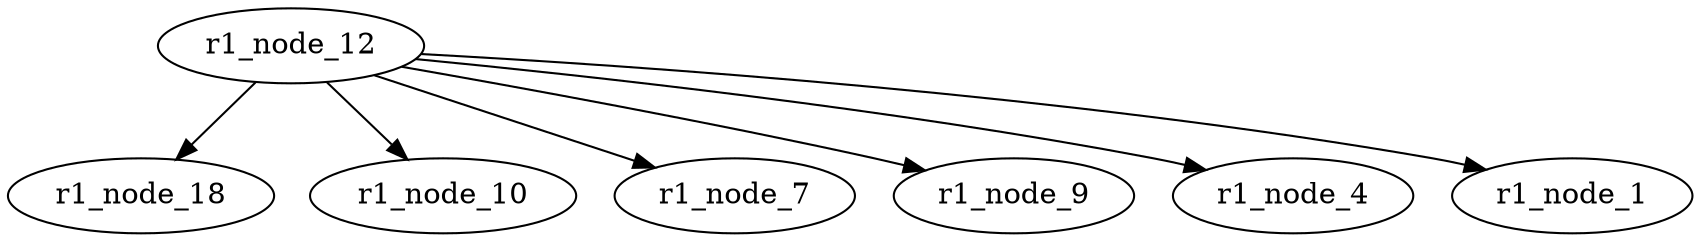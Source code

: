 strict digraph {


	"r1_node_18" [  weight=0 ];

	"r1_node_12" [  weight=0 ];

	"r1_node_12" -> "r1_node_10" [  weight=0 ];

	"r1_node_12" -> "r1_node_7" [  weight=0 ];

	"r1_node_12" -> "r1_node_18" [  weight=0 ];

	"r1_node_12" -> "r1_node_9" [  weight=0 ];

	"r1_node_12" -> "r1_node_4" [  weight=0 ];

	"r1_node_12" -> "r1_node_1" [  weight=0 ];

	"r1_node_9" [  weight=0 ];

	"r1_node_4" [  weight=0 ];

	"r1_node_1" [  weight=0 ];

	"r1_node_10" [  weight=0 ];

	"r1_node_7" [  weight=0 ];

}
